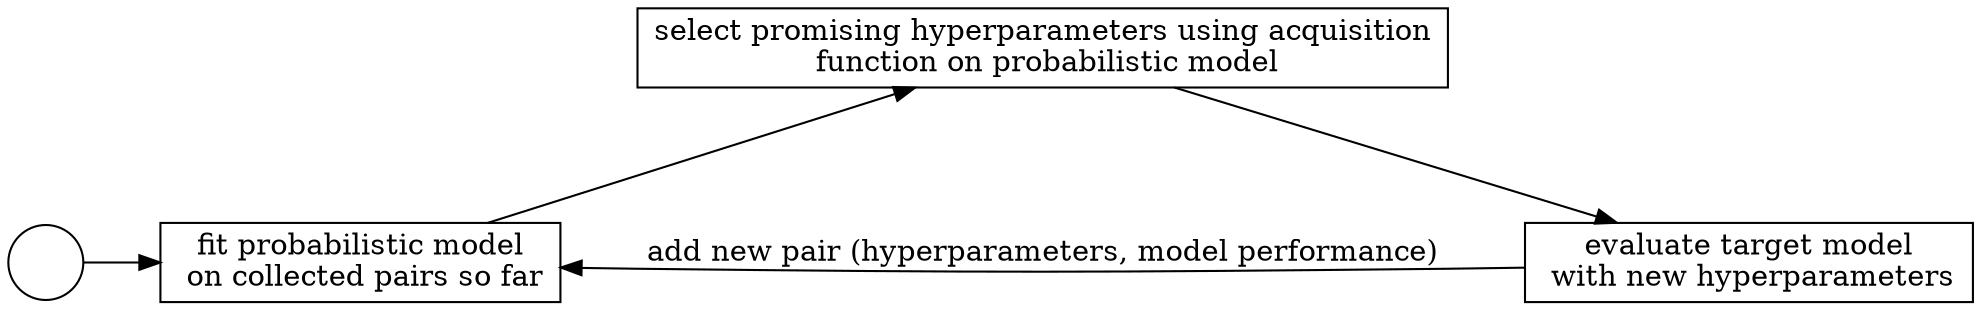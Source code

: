digraph {
    rankdir=LR
    nodesep=2
    o[shape="circle", label=""]
    fit[label="fit probabilistic model\n on collected pairs so far", shape="rect"]
    sel[label="select promising hyperparameters using acquisition\n function on probabilistic model", shape="rect"]
    eval[label="evaluate target model\n with new hyperparameters", shape="rect"]
 
    o -> fit
    fit -> sel
    sel -> eval
    eval -> fit [label="add new pair (hyperparameters, model performance)"]

}
